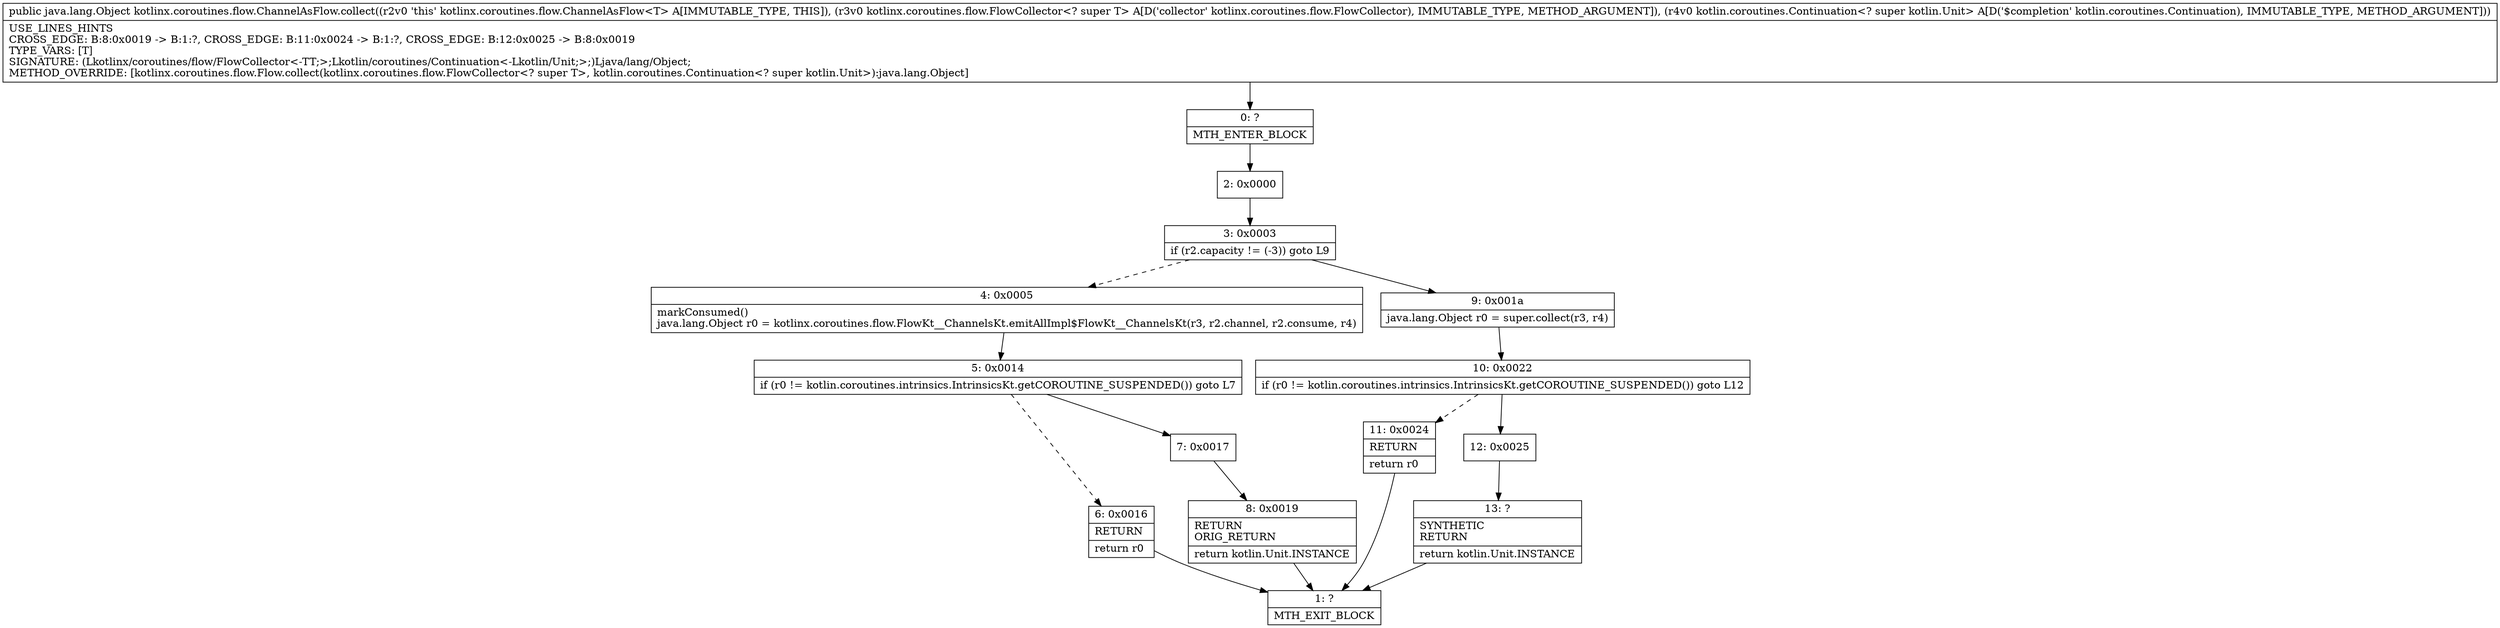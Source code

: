 digraph "CFG forkotlinx.coroutines.flow.ChannelAsFlow.collect(Lkotlinx\/coroutines\/flow\/FlowCollector;Lkotlin\/coroutines\/Continuation;)Ljava\/lang\/Object;" {
Node_0 [shape=record,label="{0\:\ ?|MTH_ENTER_BLOCK\l}"];
Node_2 [shape=record,label="{2\:\ 0x0000}"];
Node_3 [shape=record,label="{3\:\ 0x0003|if (r2.capacity != (\-3)) goto L9\l}"];
Node_4 [shape=record,label="{4\:\ 0x0005|markConsumed()\ljava.lang.Object r0 = kotlinx.coroutines.flow.FlowKt__ChannelsKt.emitAllImpl$FlowKt__ChannelsKt(r3, r2.channel, r2.consume, r4)\l}"];
Node_5 [shape=record,label="{5\:\ 0x0014|if (r0 != kotlin.coroutines.intrinsics.IntrinsicsKt.getCOROUTINE_SUSPENDED()) goto L7\l}"];
Node_6 [shape=record,label="{6\:\ 0x0016|RETURN\l|return r0\l}"];
Node_1 [shape=record,label="{1\:\ ?|MTH_EXIT_BLOCK\l}"];
Node_7 [shape=record,label="{7\:\ 0x0017}"];
Node_8 [shape=record,label="{8\:\ 0x0019|RETURN\lORIG_RETURN\l|return kotlin.Unit.INSTANCE\l}"];
Node_9 [shape=record,label="{9\:\ 0x001a|java.lang.Object r0 = super.collect(r3, r4)\l}"];
Node_10 [shape=record,label="{10\:\ 0x0022|if (r0 != kotlin.coroutines.intrinsics.IntrinsicsKt.getCOROUTINE_SUSPENDED()) goto L12\l}"];
Node_11 [shape=record,label="{11\:\ 0x0024|RETURN\l|return r0\l}"];
Node_12 [shape=record,label="{12\:\ 0x0025}"];
Node_13 [shape=record,label="{13\:\ ?|SYNTHETIC\lRETURN\l|return kotlin.Unit.INSTANCE\l}"];
MethodNode[shape=record,label="{public java.lang.Object kotlinx.coroutines.flow.ChannelAsFlow.collect((r2v0 'this' kotlinx.coroutines.flow.ChannelAsFlow\<T\> A[IMMUTABLE_TYPE, THIS]), (r3v0 kotlinx.coroutines.flow.FlowCollector\<? super T\> A[D('collector' kotlinx.coroutines.flow.FlowCollector), IMMUTABLE_TYPE, METHOD_ARGUMENT]), (r4v0 kotlin.coroutines.Continuation\<? super kotlin.Unit\> A[D('$completion' kotlin.coroutines.Continuation), IMMUTABLE_TYPE, METHOD_ARGUMENT]))  | USE_LINES_HINTS\lCROSS_EDGE: B:8:0x0019 \-\> B:1:?, CROSS_EDGE: B:11:0x0024 \-\> B:1:?, CROSS_EDGE: B:12:0x0025 \-\> B:8:0x0019\lTYPE_VARS: [T]\lSIGNATURE: (Lkotlinx\/coroutines\/flow\/FlowCollector\<\-TT;\>;Lkotlin\/coroutines\/Continuation\<\-Lkotlin\/Unit;\>;)Ljava\/lang\/Object;\lMETHOD_OVERRIDE: [kotlinx.coroutines.flow.Flow.collect(kotlinx.coroutines.flow.FlowCollector\<? super T\>, kotlin.coroutines.Continuation\<? super kotlin.Unit\>):java.lang.Object]\l}"];
MethodNode -> Node_0;Node_0 -> Node_2;
Node_2 -> Node_3;
Node_3 -> Node_4[style=dashed];
Node_3 -> Node_9;
Node_4 -> Node_5;
Node_5 -> Node_6[style=dashed];
Node_5 -> Node_7;
Node_6 -> Node_1;
Node_7 -> Node_8;
Node_8 -> Node_1;
Node_9 -> Node_10;
Node_10 -> Node_11[style=dashed];
Node_10 -> Node_12;
Node_11 -> Node_1;
Node_12 -> Node_13;
Node_13 -> Node_1;
}

